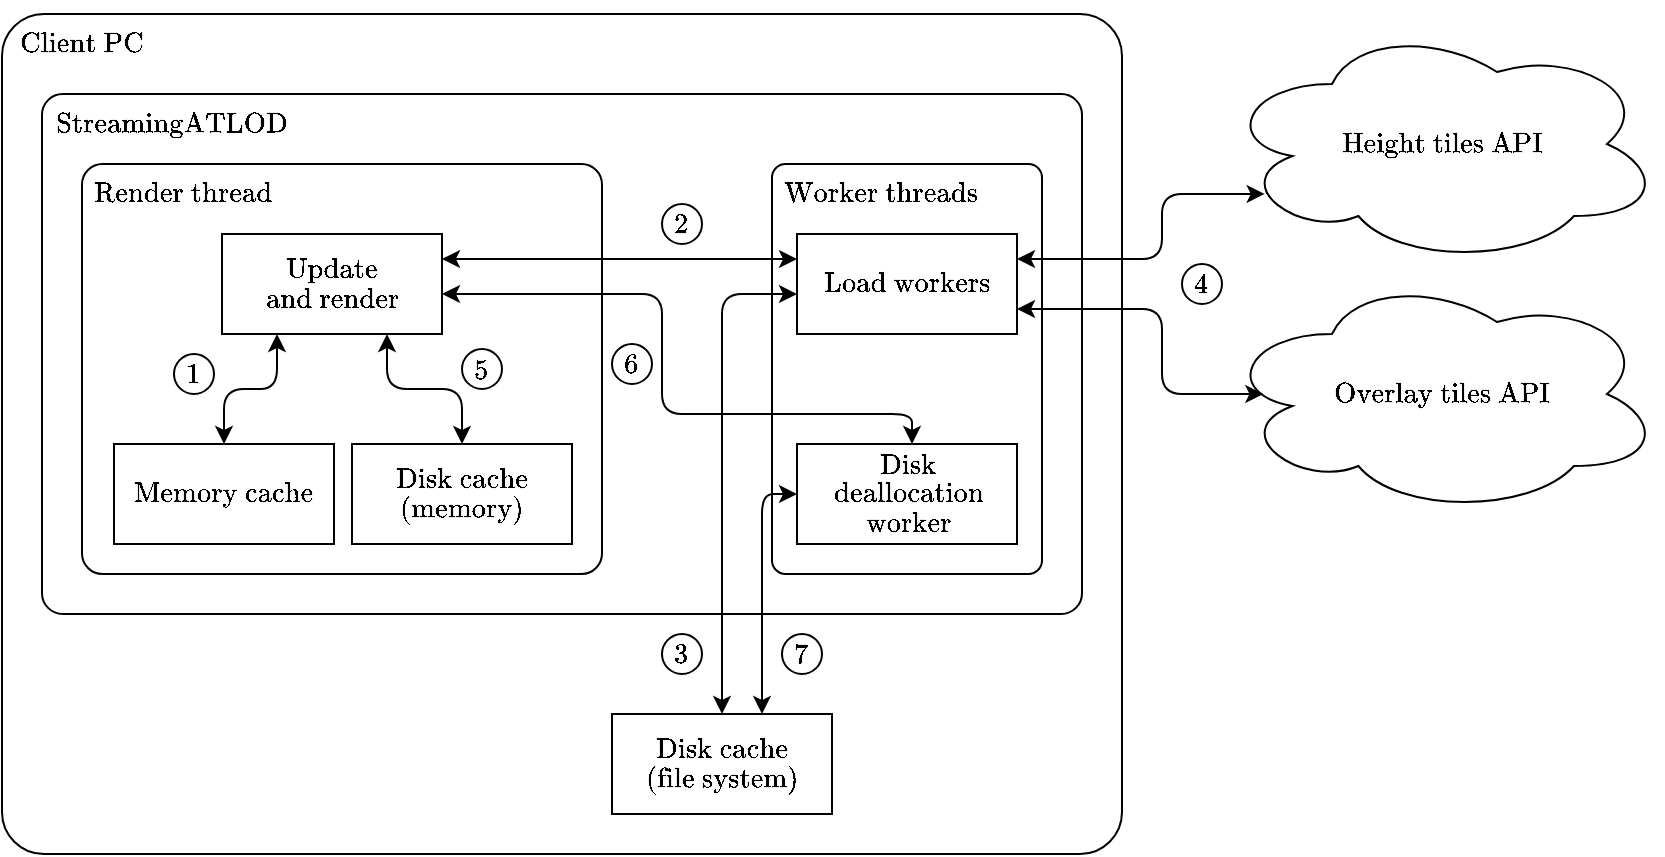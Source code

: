 <mxfile>
    <diagram id="Igx9ZcyaJa8L_I0KDj18" name="Page-1">
        <mxGraphModel dx="1513" dy="364" grid="1" gridSize="10" guides="1" tooltips="1" connect="1" arrows="1" fold="1" page="1" pageScale="1" pageWidth="827" pageHeight="1169" math="1" shadow="0">
            <root>
                <mxCell id="0"/>
                <mxCell id="1" parent="0"/>
                <mxCell id="2" value="" style="rounded=1;whiteSpace=wrap;html=1;arcSize=5;" parent="1" vertex="1">
                    <mxGeometry x="-10" y="70" width="560" height="420" as="geometry"/>
                </mxCell>
                <mxCell id="3" value="Client PC" style="text;html=1;strokeColor=none;fillColor=none;align=center;verticalAlign=middle;whiteSpace=wrap;rounded=0;" parent="1" vertex="1">
                    <mxGeometry x="190" y="100" width="60" height="30" as="geometry"/>
                </mxCell>
                <mxCell id="4" value="\(\text{Height tiles API}\)" style="ellipse;shape=cloud;whiteSpace=wrap;html=1;" parent="1" vertex="1">
                    <mxGeometry x="600" y="75" width="220" height="120" as="geometry"/>
                </mxCell>
                <mxCell id="5" value="\(\text{Overlay tiles API}\)" style="ellipse;shape=cloud;whiteSpace=wrap;html=1;" parent="1" vertex="1">
                    <mxGeometry x="600" y="200" width="220" height="120" as="geometry"/>
                </mxCell>
                <mxCell id="14" value="" style="rounded=1;whiteSpace=wrap;html=1;arcSize=4;" parent="1" vertex="1">
                    <mxGeometry x="10" y="110" width="520" height="260" as="geometry"/>
                </mxCell>
                <mxCell id="6" value="\(\text{Disk cache}\)&lt;br&gt;\(\text{(file system})\)" style="rounded=0;whiteSpace=wrap;html=1;" parent="1" vertex="1">
                    <mxGeometry x="295" y="420" width="110" height="50" as="geometry"/>
                </mxCell>
                <mxCell id="43" value="" style="rounded=1;whiteSpace=wrap;html=1;arcSize=5;" parent="1" vertex="1">
                    <mxGeometry x="375" y="145" width="135" height="205" as="geometry"/>
                </mxCell>
                <mxCell id="42" value="" style="rounded=1;whiteSpace=wrap;html=1;arcSize=5;" parent="1" vertex="1">
                    <mxGeometry x="30" y="145" width="260" height="205" as="geometry"/>
                </mxCell>
                <mxCell id="7" value="\(\text{Memory cache}\)" style="rounded=0;whiteSpace=wrap;html=1;" parent="1" vertex="1">
                    <mxGeometry x="46" y="285" width="110" height="50" as="geometry"/>
                </mxCell>
                <mxCell id="9" value="\(\text{Load workers}\)" style="rounded=0;whiteSpace=wrap;html=1;" parent="1" vertex="1">
                    <mxGeometry x="387.5" y="180" width="110" height="50" as="geometry"/>
                </mxCell>
                <mxCell id="11" value="\(\text{Disk}\)&lt;br&gt;\(\text{deallocation}\)&lt;br&gt;\(\text{worker}\)" style="rounded=0;whiteSpace=wrap;html=1;" parent="1" vertex="1">
                    <mxGeometry x="387.5" y="285" width="110" height="50" as="geometry"/>
                </mxCell>
                <mxCell id="12" value="\(\text{Update}\) &lt;br&gt;\(\text{and render}\)" style="rounded=0;whiteSpace=wrap;html=1;" parent="1" vertex="1">
                    <mxGeometry x="100" y="180" width="110" height="50" as="geometry"/>
                </mxCell>
                <mxCell id="15" value="\(\text{Client PC}\)" style="text;html=1;strokeColor=none;fillColor=none;align=center;verticalAlign=middle;whiteSpace=wrap;rounded=0;" parent="1" vertex="1">
                    <mxGeometry y="70" width="60" height="30" as="geometry"/>
                </mxCell>
                <mxCell id="16" value="\(\text{StreamingATLOD}\)" style="text;html=1;strokeColor=none;fillColor=none;align=center;verticalAlign=middle;whiteSpace=wrap;rounded=0;" parent="1" vertex="1">
                    <mxGeometry x="40" y="110" width="70" height="30" as="geometry"/>
                </mxCell>
                <mxCell id="18" value="" style="endArrow=classic;startArrow=classic;html=1;edgeStyle=orthogonalEdgeStyle;" parent="1" source="6" target="11" edge="1">
                    <mxGeometry width="50" height="50" relative="1" as="geometry">
                        <mxPoint x="330" y="330" as="sourcePoint"/>
                        <mxPoint x="380" y="280" as="targetPoint"/>
                        <Array as="points">
                            <mxPoint x="370" y="310"/>
                        </Array>
                    </mxGeometry>
                </mxCell>
                <mxCell id="20" value="" style="endArrow=classic;startArrow=classic;html=1;exitX=0.5;exitY=0;exitDx=0;exitDy=0;edgeStyle=orthogonalEdgeStyle;" parent="1" source="6" target="9" edge="1">
                    <mxGeometry width="50" height="50" relative="1" as="geometry">
                        <mxPoint x="360" y="430" as="sourcePoint"/>
                        <mxPoint x="415" y="275" as="targetPoint"/>
                        <Array as="points">
                            <mxPoint x="350" y="210"/>
                        </Array>
                    </mxGeometry>
                </mxCell>
                <mxCell id="21" value="" style="endArrow=classic;startArrow=classic;html=1;exitX=0.5;exitY=0;exitDx=0;exitDy=0;entryX=0.25;entryY=1;entryDx=0;entryDy=0;edgeStyle=orthogonalEdgeStyle;" parent="1" source="7" target="12" edge="1">
                    <mxGeometry width="50" height="50" relative="1" as="geometry">
                        <mxPoint x="330" y="310" as="sourcePoint"/>
                        <mxPoint x="380" y="260" as="targetPoint"/>
                    </mxGeometry>
                </mxCell>
                <mxCell id="22" value="" style="endArrow=classic;startArrow=classic;html=1;exitX=1;exitY=0.25;exitDx=0;exitDy=0;entryX=0;entryY=0.25;entryDx=0;entryDy=0;" parent="1" source="12" target="9" edge="1">
                    <mxGeometry width="50" height="50" relative="1" as="geometry">
                        <mxPoint x="330" y="290" as="sourcePoint"/>
                        <mxPoint x="380" y="240" as="targetPoint"/>
                    </mxGeometry>
                </mxCell>
                <mxCell id="23" value="" style="endArrow=classic;startArrow=classic;html=1;edgeStyle=orthogonalEdgeStyle;" parent="1" source="12" target="11" edge="1">
                    <mxGeometry width="50" height="50" relative="1" as="geometry">
                        <mxPoint x="330" y="290" as="sourcePoint"/>
                        <mxPoint x="380" y="240" as="targetPoint"/>
                        <Array as="points">
                            <mxPoint x="320" y="210"/>
                            <mxPoint x="320" y="270"/>
                            <mxPoint x="445" y="270"/>
                        </Array>
                    </mxGeometry>
                </mxCell>
                <mxCell id="24" value="\(2\)" style="text;html=1;strokeColor=none;fillColor=none;align=center;verticalAlign=middle;whiteSpace=wrap;rounded=0;" parent="1" vertex="1">
                    <mxGeometry x="300" y="160" width="60" height="30" as="geometry"/>
                </mxCell>
                <mxCell id="26" value="" style="ellipse;whiteSpace=wrap;html=1;aspect=fixed;fillColor=none;" parent="1" vertex="1">
                    <mxGeometry x="320" y="165" width="20" height="20" as="geometry"/>
                </mxCell>
                <mxCell id="27" value="\(1\)" style="text;html=1;strokeColor=none;fillColor=none;align=center;verticalAlign=middle;whiteSpace=wrap;rounded=0;" parent="1" vertex="1">
                    <mxGeometry x="56" y="235" width="60" height="30" as="geometry"/>
                </mxCell>
                <mxCell id="28" value="" style="ellipse;whiteSpace=wrap;html=1;aspect=fixed;fillColor=none;" parent="1" vertex="1">
                    <mxGeometry x="76" y="240" width="20" height="20" as="geometry"/>
                </mxCell>
                <mxCell id="29" value="\(3\)" style="text;html=1;strokeColor=none;fillColor=none;align=center;verticalAlign=middle;whiteSpace=wrap;rounded=0;" parent="1" vertex="1">
                    <mxGeometry x="300" y="375" width="60" height="30" as="geometry"/>
                </mxCell>
                <mxCell id="30" value="" style="ellipse;whiteSpace=wrap;html=1;aspect=fixed;fillColor=none;" parent="1" vertex="1">
                    <mxGeometry x="320" y="380" width="20" height="20" as="geometry"/>
                </mxCell>
                <mxCell id="32" value="" style="endArrow=classic;startArrow=classic;html=1;exitX=1;exitY=0.25;exitDx=0;exitDy=0;edgeStyle=orthogonalEdgeStyle;entryX=0.097;entryY=0.708;entryDx=0;entryDy=0;entryPerimeter=0;" parent="1" source="9" target="4" edge="1">
                    <mxGeometry width="50" height="50" relative="1" as="geometry">
                        <mxPoint x="520" y="270" as="sourcePoint"/>
                        <mxPoint x="620" y="160" as="targetPoint"/>
                        <Array as="points">
                            <mxPoint x="570" y="193"/>
                            <mxPoint x="570" y="160"/>
                        </Array>
                    </mxGeometry>
                </mxCell>
                <mxCell id="33" value="" style="endArrow=classic;startArrow=classic;html=1;exitX=1;exitY=0.75;exitDx=0;exitDy=0;edgeStyle=orthogonalEdgeStyle;entryX=0.094;entryY=0.5;entryDx=0;entryDy=0;entryPerimeter=0;" parent="1" source="9" target="5" edge="1">
                    <mxGeometry width="50" height="50" relative="1" as="geometry">
                        <mxPoint x="520" y="270" as="sourcePoint"/>
                        <mxPoint x="570" y="220" as="targetPoint"/>
                        <Array as="points">
                            <mxPoint x="570" y="218"/>
                            <mxPoint x="570" y="260"/>
                        </Array>
                    </mxGeometry>
                </mxCell>
                <mxCell id="34" value="\(4\)" style="text;html=1;strokeColor=none;fillColor=none;align=center;verticalAlign=middle;whiteSpace=wrap;rounded=0;" parent="1" vertex="1">
                    <mxGeometry x="560" y="190" width="60" height="30" as="geometry"/>
                </mxCell>
                <mxCell id="35" value="" style="ellipse;whiteSpace=wrap;html=1;aspect=fixed;fillColor=none;" parent="1" vertex="1">
                    <mxGeometry x="580" y="195" width="20" height="20" as="geometry"/>
                </mxCell>
                <mxCell id="36" value="\(6\)" style="text;html=1;strokeColor=none;fillColor=none;align=center;verticalAlign=middle;whiteSpace=wrap;rounded=0;" parent="1" vertex="1">
                    <mxGeometry x="275" y="230" width="60" height="30" as="geometry"/>
                </mxCell>
                <mxCell id="37" value="" style="ellipse;whiteSpace=wrap;html=1;aspect=fixed;fillColor=none;" parent="1" vertex="1">
                    <mxGeometry x="295" y="235" width="20" height="20" as="geometry"/>
                </mxCell>
                <mxCell id="40" value="\(7\)" style="text;html=1;strokeColor=none;fillColor=none;align=center;verticalAlign=middle;whiteSpace=wrap;rounded=0;" parent="1" vertex="1">
                    <mxGeometry x="360" y="375" width="60" height="30" as="geometry"/>
                </mxCell>
                <mxCell id="41" value="" style="ellipse;whiteSpace=wrap;html=1;aspect=fixed;fillColor=none;" parent="1" vertex="1">
                    <mxGeometry x="380" y="380" width="20" height="20" as="geometry"/>
                </mxCell>
                <mxCell id="44" value="\(\text{Render thread}\)" style="text;html=1;strokeColor=none;fillColor=none;align=center;verticalAlign=middle;whiteSpace=wrap;rounded=0;" parent="1" vertex="1">
                    <mxGeometry x="46" y="145" width="70" height="30" as="geometry"/>
                </mxCell>
                <mxCell id="45" value="\(\text{Worker threads}\)" style="text;html=1;strokeColor=none;fillColor=none;align=center;verticalAlign=middle;whiteSpace=wrap;rounded=0;" parent="1" vertex="1">
                    <mxGeometry x="395" y="145" width="70" height="30" as="geometry"/>
                </mxCell>
                <mxCell id="46" value="\(\text{Disk cache}\)&lt;br&gt;\(\text{(memory)}\)" style="rounded=0;whiteSpace=wrap;html=1;" parent="1" vertex="1">
                    <mxGeometry x="165" y="285" width="110" height="50" as="geometry"/>
                </mxCell>
                <mxCell id="48" value="" style="endArrow=classic;startArrow=classic;html=1;exitX=0.5;exitY=0;exitDx=0;exitDy=0;entryX=0.75;entryY=1;entryDx=0;entryDy=0;edgeStyle=orthogonalEdgeStyle;" parent="1" source="46" target="12" edge="1">
                    <mxGeometry width="50" height="50" relative="1" as="geometry">
                        <mxPoint x="111" y="295" as="sourcePoint"/>
                        <mxPoint x="137.5" y="240" as="targetPoint"/>
                    </mxGeometry>
                </mxCell>
                <mxCell id="49" value="\(5\)" style="text;html=1;strokeColor=none;fillColor=none;align=center;verticalAlign=middle;whiteSpace=wrap;rounded=0;" parent="1" vertex="1">
                    <mxGeometry x="200" y="232.5" width="60" height="30" as="geometry"/>
                </mxCell>
                <mxCell id="50" value="" style="ellipse;whiteSpace=wrap;html=1;aspect=fixed;fillColor=none;" parent="1" vertex="1">
                    <mxGeometry x="220" y="237.5" width="20" height="20" as="geometry"/>
                </mxCell>
            </root>
        </mxGraphModel>
    </diagram>
</mxfile>